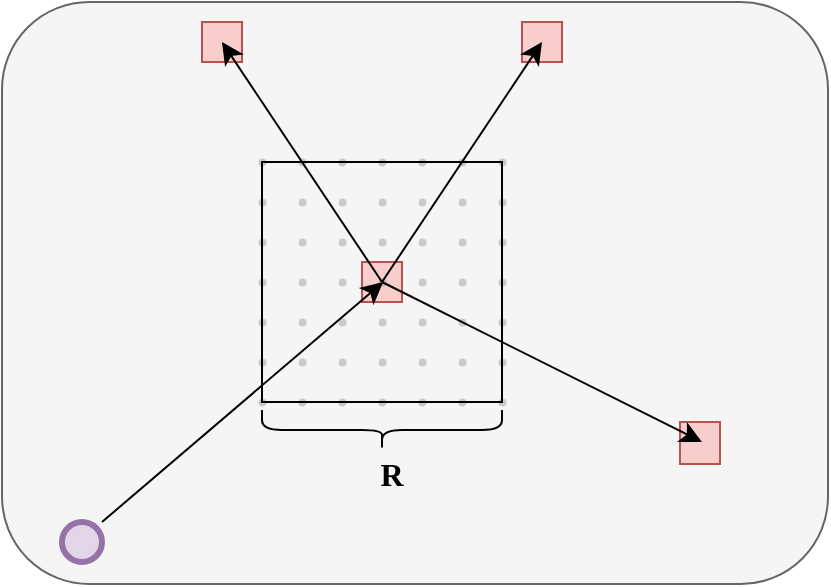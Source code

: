 <mxfile version="25.0.1">
  <diagram name="第 1 页" id="-5ERnwlfyNxcssCZPw4u">
    <mxGraphModel dx="785" dy="323" grid="0" gridSize="20" guides="1" tooltips="1" connect="1" arrows="1" fold="1" page="0" pageScale="1" pageWidth="827" pageHeight="1169" math="0" shadow="0">
      <root>
        <mxCell id="0" />
        <mxCell id="1" parent="0" />
        <mxCell id="9SrKDcULOdGZOOrjOinh-85" value="" style="rounded=1;whiteSpace=wrap;html=1;fillColor=#f5f5f5;fontColor=#333333;strokeColor=#666666;" vertex="1" parent="1">
          <mxGeometry x="-190" y="100" width="413" height="291" as="geometry" />
        </mxCell>
        <mxCell id="9SrKDcULOdGZOOrjOinh-73" value="" style="rounded=0;whiteSpace=wrap;html=1;fillColor=#f8cecc;strokeColor=#b85450;" vertex="1" parent="1">
          <mxGeometry x="-10" y="230" width="20" height="20" as="geometry" />
        </mxCell>
        <mxCell id="9SrKDcULOdGZOOrjOinh-9" value="" style="rounded=0;whiteSpace=wrap;html=1;fillColor=#f8cecc;strokeColor=#b85450;" vertex="1" parent="1">
          <mxGeometry x="-90" y="110" width="20" height="20" as="geometry" />
        </mxCell>
        <mxCell id="9SrKDcULOdGZOOrjOinh-10" value="" style="rounded=0;whiteSpace=wrap;html=1;fillColor=#f8cecc;strokeColor=#b85450;" vertex="1" parent="1">
          <mxGeometry x="149" y="310" width="20" height="21" as="geometry" />
        </mxCell>
        <mxCell id="9SrKDcULOdGZOOrjOinh-19" value="" style="shape=waypoint;sketch=0;fillStyle=solid;size=6;pointerEvents=1;points=[];fillColor=#f5f5f5;resizable=0;rotatable=0;perimeter=centerPerimeter;snapToPoint=1;strokeWidth=0;fontColor=#333333;strokeColor=#666666;opacity=30;" vertex="1" parent="1">
          <mxGeometry x="-70" y="170" width="20" height="20" as="geometry" />
        </mxCell>
        <mxCell id="9SrKDcULOdGZOOrjOinh-20" value="" style="shape=waypoint;sketch=0;fillStyle=solid;size=6;pointerEvents=1;points=[];fillColor=#f5f5f5;resizable=0;rotatable=0;perimeter=centerPerimeter;snapToPoint=1;strokeWidth=0;fontColor=#333333;strokeColor=#666666;opacity=30;" vertex="1" parent="1">
          <mxGeometry x="-50" y="190" width="20" height="20" as="geometry" />
        </mxCell>
        <mxCell id="9SrKDcULOdGZOOrjOinh-21" value="" style="shape=waypoint;sketch=0;fillStyle=solid;size=6;pointerEvents=1;points=[];fillColor=#f5f5f5;resizable=0;rotatable=0;perimeter=centerPerimeter;snapToPoint=1;strokeWidth=0;fontColor=#333333;strokeColor=#666666;opacity=30;" vertex="1" parent="1">
          <mxGeometry x="-30" y="210" width="20" height="20" as="geometry" />
        </mxCell>
        <mxCell id="9SrKDcULOdGZOOrjOinh-23" value="" style="shape=waypoint;sketch=0;fillStyle=solid;size=6;pointerEvents=1;points=[];fillColor=#f5f5f5;resizable=0;rotatable=0;perimeter=centerPerimeter;snapToPoint=1;strokeWidth=0;fontColor=#333333;strokeColor=#666666;opacity=30;" vertex="1" parent="1">
          <mxGeometry x="10" y="250" width="20" height="20" as="geometry" />
        </mxCell>
        <mxCell id="9SrKDcULOdGZOOrjOinh-24" value="" style="shape=waypoint;sketch=0;fillStyle=solid;size=6;pointerEvents=1;points=[];fillColor=#f5f5f5;resizable=0;rotatable=0;perimeter=centerPerimeter;snapToPoint=1;strokeWidth=0;fontColor=#333333;strokeColor=#666666;opacity=30;" vertex="1" parent="1">
          <mxGeometry x="30" y="270" width="20" height="20" as="geometry" />
        </mxCell>
        <mxCell id="9SrKDcULOdGZOOrjOinh-25" value="" style="shape=waypoint;sketch=0;fillStyle=solid;size=6;pointerEvents=1;points=[];fillColor=#f5f5f5;resizable=0;rotatable=0;perimeter=centerPerimeter;snapToPoint=1;strokeWidth=0;fontColor=#333333;strokeColor=#666666;opacity=30;" vertex="1" parent="1">
          <mxGeometry x="50" y="290" width="20" height="20" as="geometry" />
        </mxCell>
        <mxCell id="9SrKDcULOdGZOOrjOinh-26" value="" style="shape=waypoint;sketch=0;fillStyle=solid;size=6;pointerEvents=1;points=[];fillColor=#f5f5f5;resizable=0;rotatable=0;perimeter=centerPerimeter;snapToPoint=1;strokeWidth=0;fontColor=#333333;strokeColor=#666666;opacity=30;" vertex="1" parent="1">
          <mxGeometry x="-70" y="190" width="20" height="20" as="geometry" />
        </mxCell>
        <mxCell id="9SrKDcULOdGZOOrjOinh-27" value="" style="shape=waypoint;sketch=0;fillStyle=solid;size=6;pointerEvents=1;points=[];fillColor=#f5f5f5;resizable=0;rotatable=0;perimeter=centerPerimeter;snapToPoint=1;strokeWidth=0;fontColor=#333333;strokeColor=#666666;opacity=30;" vertex="1" parent="1">
          <mxGeometry x="-50" y="210" width="20" height="20" as="geometry" />
        </mxCell>
        <mxCell id="9SrKDcULOdGZOOrjOinh-28" value="" style="shape=waypoint;sketch=0;fillStyle=solid;size=6;pointerEvents=1;points=[];fillColor=#f5f5f5;resizable=0;rotatable=0;perimeter=centerPerimeter;snapToPoint=1;strokeWidth=0;fontColor=#333333;strokeColor=#666666;opacity=30;" vertex="1" parent="1">
          <mxGeometry x="-30" y="230" width="20" height="20" as="geometry" />
        </mxCell>
        <mxCell id="9SrKDcULOdGZOOrjOinh-29" value="" style="shape=waypoint;sketch=0;fillStyle=solid;size=6;pointerEvents=1;points=[];fillColor=#f5f5f5;resizable=0;rotatable=0;perimeter=centerPerimeter;snapToPoint=1;strokeWidth=0;fontColor=#333333;strokeColor=#666666;opacity=30;" vertex="1" parent="1">
          <mxGeometry x="-10" y="250" width="20" height="20" as="geometry" />
        </mxCell>
        <mxCell id="9SrKDcULOdGZOOrjOinh-30" value="" style="shape=waypoint;sketch=0;fillStyle=solid;size=6;pointerEvents=1;points=[];fillColor=#f5f5f5;resizable=0;rotatable=0;perimeter=centerPerimeter;snapToPoint=1;strokeWidth=0;fontColor=#333333;strokeColor=#666666;opacity=30;" vertex="1" parent="1">
          <mxGeometry x="10" y="270" width="20" height="20" as="geometry" />
        </mxCell>
        <mxCell id="9SrKDcULOdGZOOrjOinh-31" value="" style="shape=waypoint;sketch=0;fillStyle=solid;size=6;pointerEvents=1;points=[];fillColor=#f5f5f5;resizable=0;rotatable=0;perimeter=centerPerimeter;snapToPoint=1;strokeWidth=0;fontColor=#333333;strokeColor=#666666;opacity=30;" vertex="1" parent="1">
          <mxGeometry x="30" y="290" width="20" height="20" as="geometry" />
        </mxCell>
        <mxCell id="9SrKDcULOdGZOOrjOinh-32" value="" style="shape=waypoint;sketch=0;fillStyle=solid;size=6;pointerEvents=1;points=[];fillColor=#f5f5f5;resizable=0;rotatable=0;perimeter=centerPerimeter;snapToPoint=1;strokeWidth=0;fontColor=#333333;strokeColor=#666666;opacity=30;" vertex="1" parent="1">
          <mxGeometry x="-70" y="210" width="20" height="20" as="geometry" />
        </mxCell>
        <mxCell id="9SrKDcULOdGZOOrjOinh-33" value="" style="shape=waypoint;sketch=0;fillStyle=solid;size=6;pointerEvents=1;points=[];fillColor=#f5f5f5;resizable=0;rotatable=0;perimeter=centerPerimeter;snapToPoint=1;strokeWidth=0;fontColor=#333333;strokeColor=#666666;opacity=30;" vertex="1" parent="1">
          <mxGeometry x="-50" y="230" width="20" height="20" as="geometry" />
        </mxCell>
        <mxCell id="9SrKDcULOdGZOOrjOinh-34" value="" style="shape=waypoint;sketch=0;fillStyle=solid;size=6;pointerEvents=1;points=[];fillColor=#f5f5f5;resizable=0;rotatable=0;perimeter=centerPerimeter;snapToPoint=1;strokeWidth=0;fontColor=#333333;strokeColor=#666666;opacity=30;" vertex="1" parent="1">
          <mxGeometry x="-30" y="250" width="20" height="20" as="geometry" />
        </mxCell>
        <mxCell id="9SrKDcULOdGZOOrjOinh-35" value="" style="shape=waypoint;sketch=0;fillStyle=solid;size=6;pointerEvents=1;points=[];fillColor=#f5f5f5;resizable=0;rotatable=0;perimeter=centerPerimeter;snapToPoint=1;strokeWidth=0;fontColor=#333333;strokeColor=#666666;opacity=30;" vertex="1" parent="1">
          <mxGeometry x="-10" y="270" width="20" height="20" as="geometry" />
        </mxCell>
        <mxCell id="9SrKDcULOdGZOOrjOinh-36" value="" style="shape=waypoint;sketch=0;fillStyle=solid;size=6;pointerEvents=1;points=[];fillColor=#f5f5f5;resizable=0;rotatable=0;perimeter=centerPerimeter;snapToPoint=1;strokeWidth=0;fontColor=#333333;strokeColor=#666666;opacity=30;" vertex="1" parent="1">
          <mxGeometry x="10" y="290" width="20" height="20" as="geometry" />
        </mxCell>
        <mxCell id="9SrKDcULOdGZOOrjOinh-37" value="" style="shape=waypoint;sketch=0;fillStyle=solid;size=6;pointerEvents=1;points=[];fillColor=#f5f5f5;resizable=0;rotatable=0;perimeter=centerPerimeter;snapToPoint=1;strokeWidth=0;fontColor=#333333;strokeColor=#666666;opacity=30;" vertex="1" parent="1">
          <mxGeometry x="-70" y="230" width="20" height="20" as="geometry" />
        </mxCell>
        <mxCell id="9SrKDcULOdGZOOrjOinh-38" value="" style="shape=waypoint;sketch=0;fillStyle=solid;size=6;pointerEvents=1;points=[];fillColor=#f5f5f5;resizable=0;rotatable=0;perimeter=centerPerimeter;snapToPoint=1;strokeWidth=0;fontColor=#333333;strokeColor=#666666;opacity=30;" vertex="1" parent="1">
          <mxGeometry x="-50" y="250" width="20" height="20" as="geometry" />
        </mxCell>
        <mxCell id="9SrKDcULOdGZOOrjOinh-39" value="" style="shape=waypoint;sketch=0;fillStyle=solid;size=6;pointerEvents=1;points=[];fillColor=#f5f5f5;resizable=0;rotatable=0;perimeter=centerPerimeter;snapToPoint=1;strokeWidth=0;fontColor=#333333;strokeColor=#666666;opacity=30;" vertex="1" parent="1">
          <mxGeometry x="-30" y="270" width="20" height="20" as="geometry" />
        </mxCell>
        <mxCell id="9SrKDcULOdGZOOrjOinh-40" value="" style="shape=waypoint;sketch=0;fillStyle=solid;size=6;pointerEvents=1;points=[];fillColor=#f5f5f5;resizable=0;rotatable=0;perimeter=centerPerimeter;snapToPoint=1;strokeWidth=0;fontColor=#333333;strokeColor=#666666;opacity=30;" vertex="1" parent="1">
          <mxGeometry x="-10" y="290" width="20" height="20" as="geometry" />
        </mxCell>
        <mxCell id="9SrKDcULOdGZOOrjOinh-41" value="" style="shape=waypoint;sketch=0;fillStyle=solid;size=6;pointerEvents=1;points=[];fillColor=#f5f5f5;resizable=0;rotatable=0;perimeter=centerPerimeter;snapToPoint=1;strokeWidth=0;fontColor=#333333;strokeColor=#666666;opacity=30;" vertex="1" parent="1">
          <mxGeometry x="-70" y="250" width="20" height="20" as="geometry" />
        </mxCell>
        <mxCell id="9SrKDcULOdGZOOrjOinh-43" value="" style="shape=waypoint;sketch=0;fillStyle=solid;size=6;pointerEvents=1;points=[];fillColor=#f5f5f5;resizable=0;rotatable=0;perimeter=centerPerimeter;snapToPoint=1;strokeWidth=0;fontColor=#333333;strokeColor=#666666;opacity=30;" vertex="1" parent="1">
          <mxGeometry x="-50" y="270" width="20" height="20" as="geometry" />
        </mxCell>
        <mxCell id="9SrKDcULOdGZOOrjOinh-44" value="" style="shape=waypoint;sketch=0;fillStyle=solid;size=6;pointerEvents=1;points=[];fillColor=#f5f5f5;resizable=0;rotatable=0;perimeter=centerPerimeter;snapToPoint=1;strokeWidth=0;fontColor=#333333;strokeColor=#666666;opacity=30;" vertex="1" parent="1">
          <mxGeometry x="-30" y="290" width="20" height="20" as="geometry" />
        </mxCell>
        <mxCell id="9SrKDcULOdGZOOrjOinh-45" value="" style="shape=waypoint;sketch=0;fillStyle=solid;size=6;pointerEvents=1;points=[];fillColor=#f5f5f5;resizable=0;rotatable=0;perimeter=centerPerimeter;snapToPoint=1;strokeWidth=0;fontColor=#333333;strokeColor=#666666;opacity=30;" vertex="1" parent="1">
          <mxGeometry x="-70" y="290" width="20" height="20" as="geometry" />
        </mxCell>
        <mxCell id="9SrKDcULOdGZOOrjOinh-46" value="" style="shape=waypoint;sketch=0;fillStyle=solid;size=6;pointerEvents=1;points=[];fillColor=#f5f5f5;resizable=0;rotatable=0;perimeter=centerPerimeter;snapToPoint=1;strokeWidth=0;fontColor=#333333;strokeColor=#666666;opacity=30;" vertex="1" parent="1">
          <mxGeometry x="-50" y="290" width="20" height="20" as="geometry" />
        </mxCell>
        <mxCell id="9SrKDcULOdGZOOrjOinh-47" value="" style="shape=waypoint;sketch=0;fillStyle=solid;size=6;pointerEvents=1;points=[];fillColor=#f5f5f5;resizable=0;rotatable=0;perimeter=centerPerimeter;snapToPoint=1;strokeWidth=0;fontColor=#333333;strokeColor=#666666;opacity=30;" vertex="1" parent="1">
          <mxGeometry x="-70" y="270" width="20" height="20" as="geometry" />
        </mxCell>
        <mxCell id="9SrKDcULOdGZOOrjOinh-48" value="" style="shape=waypoint;sketch=0;fillStyle=solid;size=6;pointerEvents=1;points=[];fillColor=#f5f5f5;resizable=0;rotatable=0;perimeter=centerPerimeter;snapToPoint=1;strokeWidth=0;fontColor=#333333;strokeColor=#666666;opacity=30;" vertex="1" parent="1">
          <mxGeometry x="10" y="230" width="20" height="20" as="geometry" />
        </mxCell>
        <mxCell id="9SrKDcULOdGZOOrjOinh-49" value="" style="shape=waypoint;sketch=0;fillStyle=solid;size=6;pointerEvents=1;points=[];fillColor=#f5f5f5;resizable=0;rotatable=0;perimeter=centerPerimeter;snapToPoint=1;strokeWidth=0;fontColor=#333333;strokeColor=#666666;opacity=30;" vertex="1" parent="1">
          <mxGeometry x="30" y="230" width="20" height="20" as="geometry" />
        </mxCell>
        <mxCell id="9SrKDcULOdGZOOrjOinh-50" value="" style="shape=waypoint;sketch=0;fillStyle=solid;size=6;pointerEvents=1;points=[];fillColor=#f5f5f5;resizable=0;rotatable=0;perimeter=centerPerimeter;snapToPoint=1;strokeWidth=0;fontColor=#333333;strokeColor=#666666;opacity=30;" vertex="1" parent="1">
          <mxGeometry x="50" y="250" width="20" height="20" as="geometry" />
        </mxCell>
        <mxCell id="9SrKDcULOdGZOOrjOinh-51" value="" style="shape=waypoint;sketch=0;fillStyle=solid;size=6;pointerEvents=1;points=[];fillColor=#f5f5f5;resizable=0;rotatable=0;perimeter=centerPerimeter;snapToPoint=1;strokeWidth=0;fontColor=#333333;strokeColor=#666666;opacity=30;" vertex="1" parent="1">
          <mxGeometry x="30" y="250" width="20" height="20" as="geometry" />
        </mxCell>
        <mxCell id="9SrKDcULOdGZOOrjOinh-52" value="" style="shape=waypoint;sketch=0;fillStyle=solid;size=6;pointerEvents=1;points=[];fillColor=#f5f5f5;resizable=0;rotatable=0;perimeter=centerPerimeter;snapToPoint=1;strokeWidth=0;fontColor=#333333;strokeColor=#666666;opacity=30;" vertex="1" parent="1">
          <mxGeometry x="50" y="270" width="20" height="20" as="geometry" />
        </mxCell>
        <mxCell id="9SrKDcULOdGZOOrjOinh-53" value="" style="shape=waypoint;sketch=0;fillStyle=solid;size=6;pointerEvents=1;points=[];fillColor=#f5f5f5;resizable=0;rotatable=0;perimeter=centerPerimeter;snapToPoint=1;strokeWidth=0;fontColor=#333333;strokeColor=#666666;opacity=30;" vertex="1" parent="1">
          <mxGeometry x="50" y="230" width="20" height="20" as="geometry" />
        </mxCell>
        <mxCell id="9SrKDcULOdGZOOrjOinh-54" value="" style="shape=waypoint;sketch=0;fillStyle=solid;size=6;pointerEvents=1;points=[];fillColor=#f5f5f5;resizable=0;rotatable=0;perimeter=centerPerimeter;snapToPoint=1;strokeWidth=0;fontColor=#333333;strokeColor=#666666;opacity=30;" vertex="1" parent="1">
          <mxGeometry x="50" y="210" width="20" height="20" as="geometry" />
        </mxCell>
        <mxCell id="9SrKDcULOdGZOOrjOinh-55" value="" style="shape=waypoint;sketch=0;fillStyle=solid;size=6;pointerEvents=1;points=[];fillColor=#f5f5f5;resizable=0;rotatable=0;perimeter=centerPerimeter;snapToPoint=1;strokeWidth=0;fontColor=#333333;strokeColor=#666666;opacity=30;" vertex="1" parent="1">
          <mxGeometry x="-50" y="170" width="20" height="20" as="geometry" />
        </mxCell>
        <mxCell id="9SrKDcULOdGZOOrjOinh-56" value="" style="shape=waypoint;sketch=0;fillStyle=solid;size=6;pointerEvents=1;points=[];fillColor=#f5f5f5;resizable=0;rotatable=0;perimeter=centerPerimeter;snapToPoint=1;strokeWidth=0;fontColor=#333333;strokeColor=#666666;opacity=30;" vertex="1" parent="1">
          <mxGeometry x="-30" y="190" width="20" height="20" as="geometry" />
        </mxCell>
        <mxCell id="9SrKDcULOdGZOOrjOinh-57" value="" style="shape=waypoint;sketch=0;fillStyle=solid;size=6;pointerEvents=1;points=[];fillColor=#f5f5f5;resizable=0;rotatable=0;perimeter=centerPerimeter;snapToPoint=1;strokeWidth=0;fontColor=#333333;strokeColor=#666666;opacity=30;" vertex="1" parent="1">
          <mxGeometry x="-10" y="210" width="20" height="20" as="geometry" />
        </mxCell>
        <mxCell id="9SrKDcULOdGZOOrjOinh-58" value="" style="shape=waypoint;sketch=0;fillStyle=solid;size=6;pointerEvents=1;points=[];fillColor=#f5f5f5;resizable=0;rotatable=0;perimeter=centerPerimeter;snapToPoint=1;strokeWidth=0;fontColor=#333333;strokeColor=#666666;opacity=30;" vertex="1" parent="1">
          <mxGeometry x="10" y="210" width="20" height="20" as="geometry" />
        </mxCell>
        <mxCell id="9SrKDcULOdGZOOrjOinh-59" value="" style="shape=waypoint;sketch=0;fillStyle=solid;size=6;pointerEvents=1;points=[];fillColor=#f5f5f5;resizable=0;rotatable=0;perimeter=centerPerimeter;snapToPoint=1;strokeWidth=0;fontColor=#333333;strokeColor=#666666;opacity=30;" vertex="1" parent="1">
          <mxGeometry x="-30" y="170" width="20" height="20" as="geometry" />
        </mxCell>
        <mxCell id="9SrKDcULOdGZOOrjOinh-61" value="" style="shape=waypoint;sketch=0;fillStyle=solid;size=6;pointerEvents=1;points=[];fillColor=#f5f5f5;resizable=0;rotatable=0;perimeter=centerPerimeter;snapToPoint=1;strokeWidth=0;fontColor=#333333;strokeColor=#666666;opacity=30;" vertex="1" parent="1">
          <mxGeometry x="-10" y="170" width="20" height="20" as="geometry" />
        </mxCell>
        <mxCell id="9SrKDcULOdGZOOrjOinh-62" value="" style="shape=waypoint;sketch=0;fillStyle=solid;size=6;pointerEvents=1;points=[];fillColor=#f5f5f5;resizable=0;rotatable=0;perimeter=centerPerimeter;snapToPoint=1;strokeWidth=0;fontColor=#333333;strokeColor=#666666;opacity=30;" vertex="1" parent="1">
          <mxGeometry x="10" y="190" width="20" height="20" as="geometry" />
        </mxCell>
        <mxCell id="9SrKDcULOdGZOOrjOinh-63" value="" style="shape=waypoint;sketch=0;fillStyle=solid;size=6;pointerEvents=1;points=[];fillColor=#f5f5f5;resizable=0;rotatable=0;perimeter=centerPerimeter;snapToPoint=1;strokeWidth=0;fontColor=#333333;strokeColor=#666666;opacity=30;" vertex="1" parent="1">
          <mxGeometry x="30" y="210" width="20" height="20" as="geometry" />
        </mxCell>
        <mxCell id="9SrKDcULOdGZOOrjOinh-64" value="" style="shape=waypoint;sketch=0;fillStyle=solid;size=6;pointerEvents=1;points=[];fillColor=#f5f5f5;resizable=0;rotatable=0;perimeter=centerPerimeter;snapToPoint=1;strokeWidth=0;fontColor=#333333;strokeColor=#666666;opacity=30;" vertex="1" parent="1">
          <mxGeometry x="-10" y="190" width="20" height="20" as="geometry" />
        </mxCell>
        <mxCell id="9SrKDcULOdGZOOrjOinh-66" value="" style="shape=waypoint;sketch=0;fillStyle=solid;size=6;pointerEvents=1;points=[];fillColor=#f5f5f5;resizable=0;rotatable=0;perimeter=centerPerimeter;snapToPoint=1;strokeWidth=0;fontColor=#333333;strokeColor=#666666;opacity=30;" vertex="1" parent="1">
          <mxGeometry x="30" y="190" width="20" height="20" as="geometry" />
        </mxCell>
        <mxCell id="9SrKDcULOdGZOOrjOinh-67" value="" style="shape=waypoint;sketch=0;fillStyle=solid;size=6;pointerEvents=1;points=[];fillColor=#f5f5f5;resizable=0;rotatable=0;perimeter=centerPerimeter;snapToPoint=1;strokeWidth=0;fontColor=#333333;strokeColor=#666666;opacity=30;" vertex="1" parent="1">
          <mxGeometry x="50" y="170" width="20" height="20" as="geometry" />
        </mxCell>
        <mxCell id="9SrKDcULOdGZOOrjOinh-68" value="" style="shape=waypoint;sketch=0;fillStyle=solid;size=6;pointerEvents=1;points=[];fillColor=#f5f5f5;resizable=0;rotatable=0;perimeter=centerPerimeter;snapToPoint=1;strokeWidth=0;fontColor=#333333;strokeColor=#666666;opacity=30;" vertex="1" parent="1">
          <mxGeometry x="50" y="190" width="20" height="20" as="geometry" />
        </mxCell>
        <mxCell id="9SrKDcULOdGZOOrjOinh-69" value="" style="shape=waypoint;sketch=0;fillStyle=solid;size=6;pointerEvents=1;points=[];fillColor=#f5f5f5;resizable=0;rotatable=0;perimeter=centerPerimeter;snapToPoint=1;strokeWidth=0;fontColor=#333333;strokeColor=#666666;opacity=30;" vertex="1" parent="1">
          <mxGeometry x="30" y="170" width="20" height="20" as="geometry" />
        </mxCell>
        <mxCell id="9SrKDcULOdGZOOrjOinh-70" value="" style="shape=waypoint;sketch=0;fillStyle=solid;size=6;pointerEvents=1;points=[];fillColor=#f5f5f5;resizable=0;rotatable=0;perimeter=centerPerimeter;snapToPoint=1;strokeWidth=0;fontColor=#333333;strokeColor=#666666;opacity=30;" vertex="1" parent="1">
          <mxGeometry x="10" y="170" width="20" height="20" as="geometry" />
        </mxCell>
        <mxCell id="9SrKDcULOdGZOOrjOinh-71" value="" style="shape=waypoint;sketch=0;fillStyle=solid;size=6;pointerEvents=1;points=[];fillColor=#f5f5f5;resizable=0;rotatable=0;perimeter=centerPerimeter;snapToPoint=1;strokeWidth=0;fontColor=#333333;strokeColor=#666666;opacity=30;" vertex="1" parent="1">
          <mxGeometry x="-10" y="230" width="20" height="20" as="geometry" />
        </mxCell>
        <mxCell id="9SrKDcULOdGZOOrjOinh-72" value="" style="rounded=0;whiteSpace=wrap;html=1;fillColor=#f8cecc;strokeColor=#b85450;" vertex="1" parent="1">
          <mxGeometry x="70" y="110" width="20" height="20" as="geometry" />
        </mxCell>
        <mxCell id="9SrKDcULOdGZOOrjOinh-76" value="" style="ellipse;whiteSpace=wrap;html=1;aspect=fixed;fillColor=#e1d5e7;strokeColor=#9673a6;strokeWidth=3;" vertex="1" parent="1">
          <mxGeometry x="-160" y="360" width="20" height="20" as="geometry" />
        </mxCell>
        <mxCell id="9SrKDcULOdGZOOrjOinh-78" value="" style="endArrow=classic;html=1;rounded=0;fontSize=12;startSize=8;endSize=8;curved=1;entryX=0.5;entryY=0.5;entryDx=0;entryDy=0;entryPerimeter=0;" edge="1" parent="1" source="9SrKDcULOdGZOOrjOinh-71" target="9SrKDcULOdGZOOrjOinh-9">
          <mxGeometry width="50" height="50" relative="1" as="geometry">
            <mxPoint x="-20" y="250" as="sourcePoint" />
            <mxPoint x="30" y="200" as="targetPoint" />
          </mxGeometry>
        </mxCell>
        <mxCell id="9SrKDcULOdGZOOrjOinh-79" value="" style="endArrow=classic;html=1;rounded=0;fontSize=12;startSize=8;endSize=8;curved=1;entryX=0.5;entryY=0.5;entryDx=0;entryDy=0;entryPerimeter=0;" edge="1" parent="1" source="9SrKDcULOdGZOOrjOinh-71" target="9SrKDcULOdGZOOrjOinh-72">
          <mxGeometry width="50" height="50" relative="1" as="geometry">
            <mxPoint x="-60" y="230" as="sourcePoint" />
            <mxPoint x="-10" y="180" as="targetPoint" />
          </mxGeometry>
        </mxCell>
        <mxCell id="9SrKDcULOdGZOOrjOinh-80" value="" style="endArrow=classic;html=1;rounded=0;fontSize=12;startSize=8;endSize=8;curved=1;entryX=0.55;entryY=0.476;entryDx=0;entryDy=0;entryPerimeter=0;" edge="1" parent="1" source="9SrKDcULOdGZOOrjOinh-71" target="9SrKDcULOdGZOOrjOinh-10">
          <mxGeometry width="50" height="50" relative="1" as="geometry">
            <mxPoint x="-20" y="250" as="sourcePoint" />
            <mxPoint x="30" y="200" as="targetPoint" />
          </mxGeometry>
        </mxCell>
        <mxCell id="9SrKDcULOdGZOOrjOinh-81" value="" style="endArrow=classic;html=1;rounded=0;fontSize=12;startSize=8;endSize=8;curved=1;exitX=1;exitY=0;exitDx=0;exitDy=0;exitPerimeter=0;" edge="1" parent="1" source="9SrKDcULOdGZOOrjOinh-76">
          <mxGeometry width="50" height="50" relative="1" as="geometry">
            <mxPoint x="-120" y="350" as="sourcePoint" />
            <mxPoint x="0.605" y="240" as="targetPoint" />
          </mxGeometry>
        </mxCell>
        <mxCell id="9SrKDcULOdGZOOrjOinh-82" value="" style="rounded=0;whiteSpace=wrap;html=1;fillColor=none;" vertex="1" parent="1">
          <mxGeometry x="-60" y="180" width="120" height="120" as="geometry" />
        </mxCell>
        <mxCell id="9SrKDcULOdGZOOrjOinh-83" value="" style="shape=curlyBracket;whiteSpace=wrap;html=1;rounded=1;flipH=1;labelPosition=right;verticalLabelPosition=middle;align=left;verticalAlign=middle;rotation=90;" vertex="1" parent="1">
          <mxGeometry x="-10" y="254" width="20" height="120" as="geometry" />
        </mxCell>
        <mxCell id="9SrKDcULOdGZOOrjOinh-84" value="&lt;font face=&quot;Times New Roman&quot;&gt;&lt;b&gt;R&lt;/b&gt;&lt;/font&gt;" style="text;html=1;align=center;verticalAlign=middle;whiteSpace=wrap;rounded=0;fontSize=16;" vertex="1" parent="1">
          <mxGeometry x="-25" y="321" width="60" height="30" as="geometry" />
        </mxCell>
      </root>
    </mxGraphModel>
  </diagram>
</mxfile>
